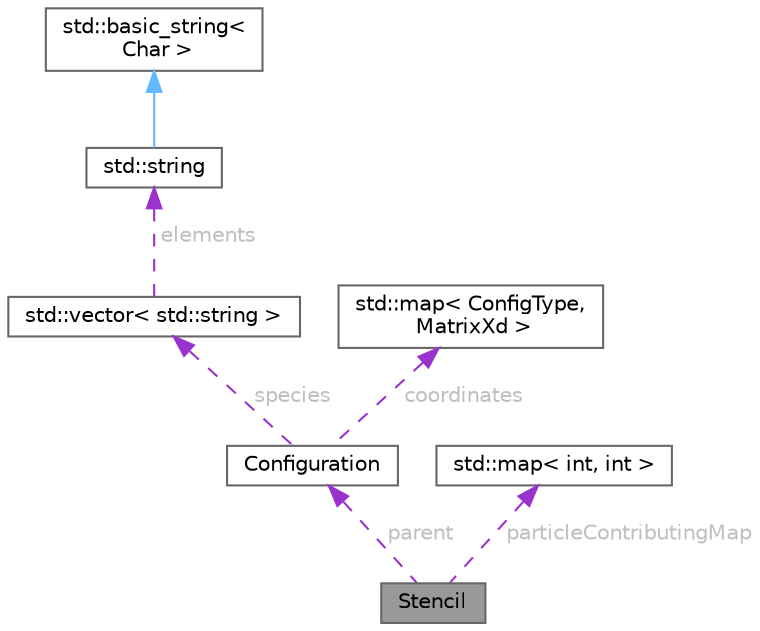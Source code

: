 digraph "Stencil"
{
 // LATEX_PDF_SIZE
  bgcolor="transparent";
  edge [fontname=Helvetica,fontsize=10,labelfontname=Helvetica,labelfontsize=10];
  node [fontname=Helvetica,fontsize=10,shape=box,height=0.2,width=0.4];
  Node1 [id="Node000001",label="Stencil",height=0.2,width=0.4,color="gray40", fillcolor="grey60", style="filled", fontcolor="black",tooltip=" "];
  Node2 -> Node1 [id="edge1_Node000001_Node000002",dir="back",color="darkorchid3",style="dashed",tooltip=" ",label=" parent",fontcolor="grey" ];
  Node2 [id="Node000002",label="Configuration",height=0.2,width=0.4,color="gray40", fillcolor="white", style="filled",URL="$classConfiguration.html",tooltip="Represents atomic configuration data including coordinates, velocities, and species."];
  Node3 -> Node2 [id="edge2_Node000002_Node000003",dir="back",color="darkorchid3",style="dashed",tooltip=" ",label=" species",fontcolor="grey" ];
  Node3 [id="Node000003",label="std::vector\< std::string \>",height=0.2,width=0.4,color="gray40", fillcolor="white", style="filled",tooltip=" "];
  Node4 -> Node3 [id="edge3_Node000003_Node000004",dir="back",color="darkorchid3",style="dashed",tooltip=" ",label=" elements",fontcolor="grey" ];
  Node4 [id="Node000004",label="std::string",height=0.2,width=0.4,color="gray40", fillcolor="white", style="filled",tooltip=" "];
  Node5 -> Node4 [id="edge4_Node000004_Node000005",dir="back",color="steelblue1",style="solid",tooltip=" "];
  Node5 [id="Node000005",label="std::basic_string\<\l Char \>",height=0.2,width=0.4,color="gray40", fillcolor="white", style="filled",tooltip=" "];
  Node6 -> Node2 [id="edge5_Node000002_Node000006",dir="back",color="darkorchid3",style="dashed",tooltip=" ",label=" coordinates",fontcolor="grey" ];
  Node6 [id="Node000006",label="std::map\< ConfigType,\l MatrixXd \>",height=0.2,width=0.4,color="gray40", fillcolor="white", style="filled",tooltip=" "];
  Node7 -> Node1 [id="edge6_Node000001_Node000007",dir="back",color="darkorchid3",style="dashed",tooltip=" ",label=" particleContributingMap",fontcolor="grey" ];
  Node7 [id="Node000007",label="std::map\< int, int \>",height=0.2,width=0.4,color="gray40", fillcolor="white", style="filled",tooltip=" "];
}
